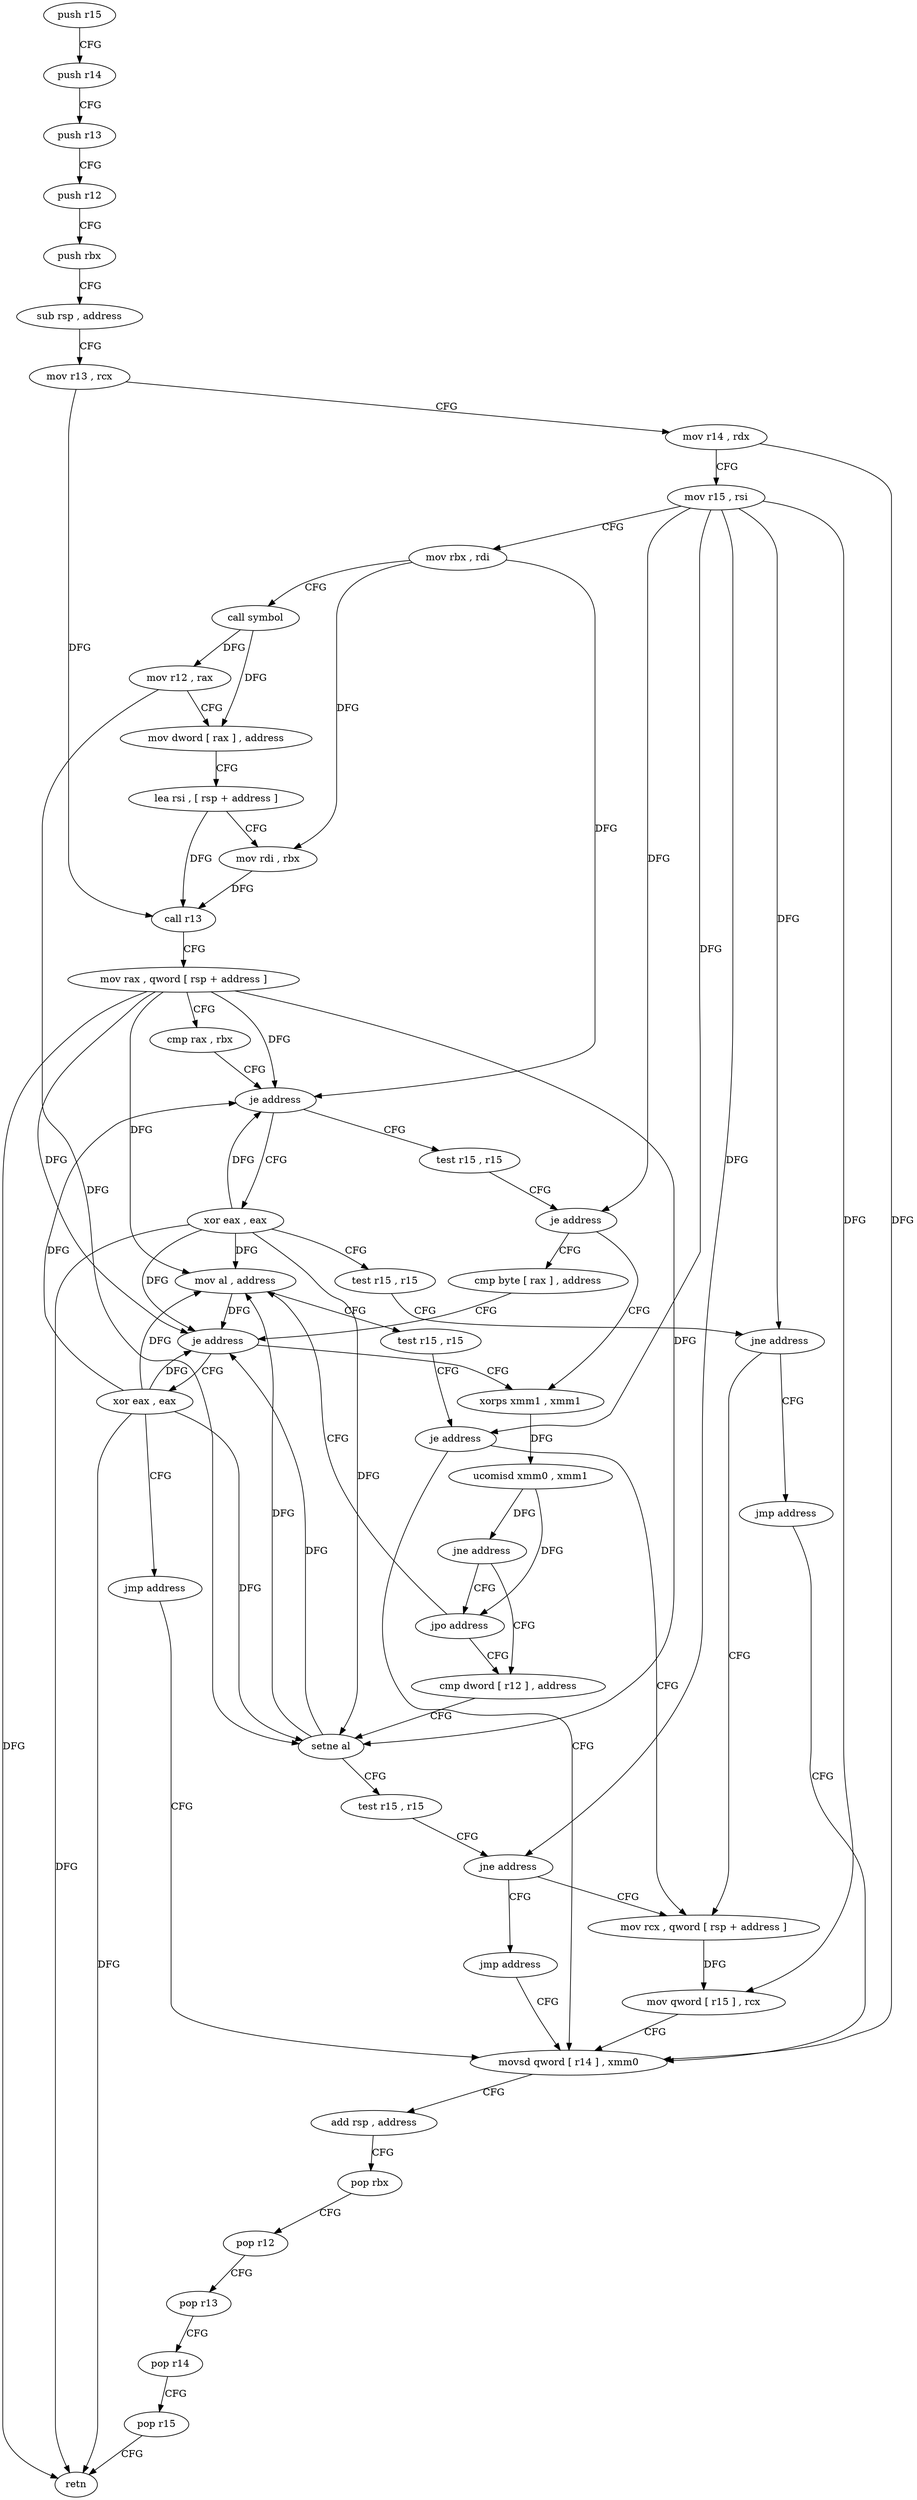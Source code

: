 digraph "func" {
"4213728" [label = "push r15" ]
"4213730" [label = "push r14" ]
"4213732" [label = "push r13" ]
"4213734" [label = "push r12" ]
"4213736" [label = "push rbx" ]
"4213737" [label = "sub rsp , address" ]
"4213741" [label = "mov r13 , rcx" ]
"4213744" [label = "mov r14 , rdx" ]
"4213747" [label = "mov r15 , rsi" ]
"4213750" [label = "mov rbx , rdi" ]
"4213753" [label = "call symbol" ]
"4213758" [label = "mov r12 , rax" ]
"4213761" [label = "mov dword [ rax ] , address" ]
"4213767" [label = "lea rsi , [ rsp + address ]" ]
"4213772" [label = "mov rdi , rbx" ]
"4213775" [label = "call r13" ]
"4213778" [label = "mov rax , qword [ rsp + address ]" ]
"4213783" [label = "cmp rax , rbx" ]
"4213786" [label = "je address" ]
"4213819" [label = "xor eax , eax" ]
"4213788" [label = "test r15 , r15" ]
"4213821" [label = "test r15 , r15" ]
"4213824" [label = "jne address" ]
"4213844" [label = "mov rcx , qword [ rsp + address ]" ]
"4213826" [label = "jmp address" ]
"4213791" [label = "je address" ]
"4213828" [label = "cmp byte [ rax ] , address" ]
"4213793" [label = "xorps xmm1 , xmm1" ]
"4213849" [label = "mov qword [ r15 ] , rcx" ]
"4213852" [label = "movsd qword [ r14 ] , xmm0" ]
"4213831" [label = "je address" ]
"4213833" [label = "xor eax , eax" ]
"4213796" [label = "ucomisd xmm0 , xmm1" ]
"4213800" [label = "jne address" ]
"4213804" [label = "cmp dword [ r12 ] , address" ]
"4213802" [label = "jpo address" ]
"4213857" [label = "add rsp , address" ]
"4213861" [label = "pop rbx" ]
"4213862" [label = "pop r12" ]
"4213864" [label = "pop r13" ]
"4213866" [label = "pop r14" ]
"4213868" [label = "pop r15" ]
"4213870" [label = "retn" ]
"4213835" [label = "jmp address" ]
"4213809" [label = "setne al" ]
"4213812" [label = "test r15 , r15" ]
"4213815" [label = "jne address" ]
"4213817" [label = "jmp address" ]
"4213837" [label = "mov al , address" ]
"4213839" [label = "test r15 , r15" ]
"4213842" [label = "je address" ]
"4213728" -> "4213730" [ label = "CFG" ]
"4213730" -> "4213732" [ label = "CFG" ]
"4213732" -> "4213734" [ label = "CFG" ]
"4213734" -> "4213736" [ label = "CFG" ]
"4213736" -> "4213737" [ label = "CFG" ]
"4213737" -> "4213741" [ label = "CFG" ]
"4213741" -> "4213744" [ label = "CFG" ]
"4213741" -> "4213775" [ label = "DFG" ]
"4213744" -> "4213747" [ label = "CFG" ]
"4213744" -> "4213852" [ label = "DFG" ]
"4213747" -> "4213750" [ label = "CFG" ]
"4213747" -> "4213824" [ label = "DFG" ]
"4213747" -> "4213791" [ label = "DFG" ]
"4213747" -> "4213849" [ label = "DFG" ]
"4213747" -> "4213815" [ label = "DFG" ]
"4213747" -> "4213842" [ label = "DFG" ]
"4213750" -> "4213753" [ label = "CFG" ]
"4213750" -> "4213772" [ label = "DFG" ]
"4213750" -> "4213786" [ label = "DFG" ]
"4213753" -> "4213758" [ label = "DFG" ]
"4213753" -> "4213761" [ label = "DFG" ]
"4213758" -> "4213761" [ label = "CFG" ]
"4213758" -> "4213809" [ label = "DFG" ]
"4213761" -> "4213767" [ label = "CFG" ]
"4213767" -> "4213772" [ label = "CFG" ]
"4213767" -> "4213775" [ label = "DFG" ]
"4213772" -> "4213775" [ label = "DFG" ]
"4213775" -> "4213778" [ label = "CFG" ]
"4213778" -> "4213783" [ label = "CFG" ]
"4213778" -> "4213786" [ label = "DFG" ]
"4213778" -> "4213831" [ label = "DFG" ]
"4213778" -> "4213870" [ label = "DFG" ]
"4213778" -> "4213809" [ label = "DFG" ]
"4213778" -> "4213837" [ label = "DFG" ]
"4213783" -> "4213786" [ label = "CFG" ]
"4213786" -> "4213819" [ label = "CFG" ]
"4213786" -> "4213788" [ label = "CFG" ]
"4213819" -> "4213821" [ label = "CFG" ]
"4213819" -> "4213786" [ label = "DFG" ]
"4213819" -> "4213831" [ label = "DFG" ]
"4213819" -> "4213870" [ label = "DFG" ]
"4213819" -> "4213809" [ label = "DFG" ]
"4213819" -> "4213837" [ label = "DFG" ]
"4213788" -> "4213791" [ label = "CFG" ]
"4213821" -> "4213824" [ label = "CFG" ]
"4213824" -> "4213844" [ label = "CFG" ]
"4213824" -> "4213826" [ label = "CFG" ]
"4213844" -> "4213849" [ label = "DFG" ]
"4213826" -> "4213852" [ label = "CFG" ]
"4213791" -> "4213828" [ label = "CFG" ]
"4213791" -> "4213793" [ label = "CFG" ]
"4213828" -> "4213831" [ label = "CFG" ]
"4213793" -> "4213796" [ label = "DFG" ]
"4213849" -> "4213852" [ label = "CFG" ]
"4213852" -> "4213857" [ label = "CFG" ]
"4213831" -> "4213793" [ label = "CFG" ]
"4213831" -> "4213833" [ label = "CFG" ]
"4213833" -> "4213835" [ label = "CFG" ]
"4213833" -> "4213831" [ label = "DFG" ]
"4213833" -> "4213786" [ label = "DFG" ]
"4213833" -> "4213870" [ label = "DFG" ]
"4213833" -> "4213809" [ label = "DFG" ]
"4213833" -> "4213837" [ label = "DFG" ]
"4213796" -> "4213800" [ label = "DFG" ]
"4213796" -> "4213802" [ label = "DFG" ]
"4213800" -> "4213804" [ label = "CFG" ]
"4213800" -> "4213802" [ label = "CFG" ]
"4213804" -> "4213809" [ label = "CFG" ]
"4213802" -> "4213837" [ label = "CFG" ]
"4213802" -> "4213804" [ label = "CFG" ]
"4213857" -> "4213861" [ label = "CFG" ]
"4213861" -> "4213862" [ label = "CFG" ]
"4213862" -> "4213864" [ label = "CFG" ]
"4213864" -> "4213866" [ label = "CFG" ]
"4213866" -> "4213868" [ label = "CFG" ]
"4213868" -> "4213870" [ label = "CFG" ]
"4213835" -> "4213852" [ label = "CFG" ]
"4213809" -> "4213812" [ label = "CFG" ]
"4213809" -> "4213831" [ label = "DFG" ]
"4213809" -> "4213837" [ label = "DFG" ]
"4213812" -> "4213815" [ label = "CFG" ]
"4213815" -> "4213844" [ label = "CFG" ]
"4213815" -> "4213817" [ label = "CFG" ]
"4213817" -> "4213852" [ label = "CFG" ]
"4213837" -> "4213839" [ label = "CFG" ]
"4213837" -> "4213831" [ label = "DFG" ]
"4213839" -> "4213842" [ label = "CFG" ]
"4213842" -> "4213852" [ label = "CFG" ]
"4213842" -> "4213844" [ label = "CFG" ]
}
